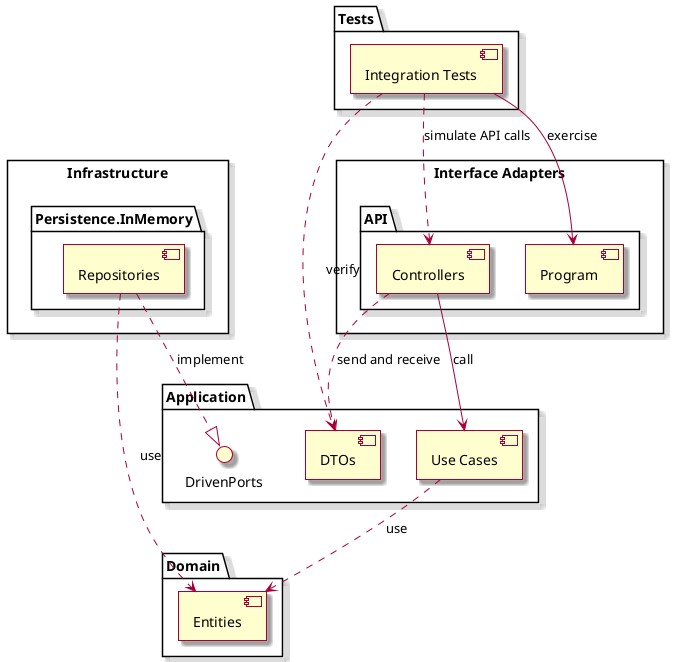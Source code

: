 @startuml
'https://plantuml.com/deployment-diagram
skin rose

package "Domain" {
    [Entities]
}

package "Application" {
    interface DrivenPorts
    [Use Cases]
    [DTOs]
}

rectangle "Infrastructure" {
    package "Persistence.InMemory" {
        [Repositories]
    }
}

rectangle "Interface Adapters" {
    package "API" {
        [Controllers]
        [Program]
    }
}

package "Tests" {
    [Integration Tests]
}

' Application depends on Domain
[Use Cases] ..> [Entities] : use

' API calls into Application Use Cases
[Controllers] --> [Use Cases] : call
[Controllers] ..> [DTOs] : send and receive

' Persistence implements abstractions defined in Domain/Application
[Repositories] ..> [Entities] : use
[Repositories] ..|> DrivenPorts : implement

' The Program (in API) wires up dependencies.
'[Program] --> [DrivenPorts]
'[Program] --> [Repositories]
'[Program] --> [Controllers]

' Integration tests interact with the entry point (API) to verify end-to-end flows
[Integration Tests] --> [Program] : exercise
[Integration Tests] ..> [Controllers] : simulate API calls
[Integration Tests] ..> [DTOs] : verify

@enduml



